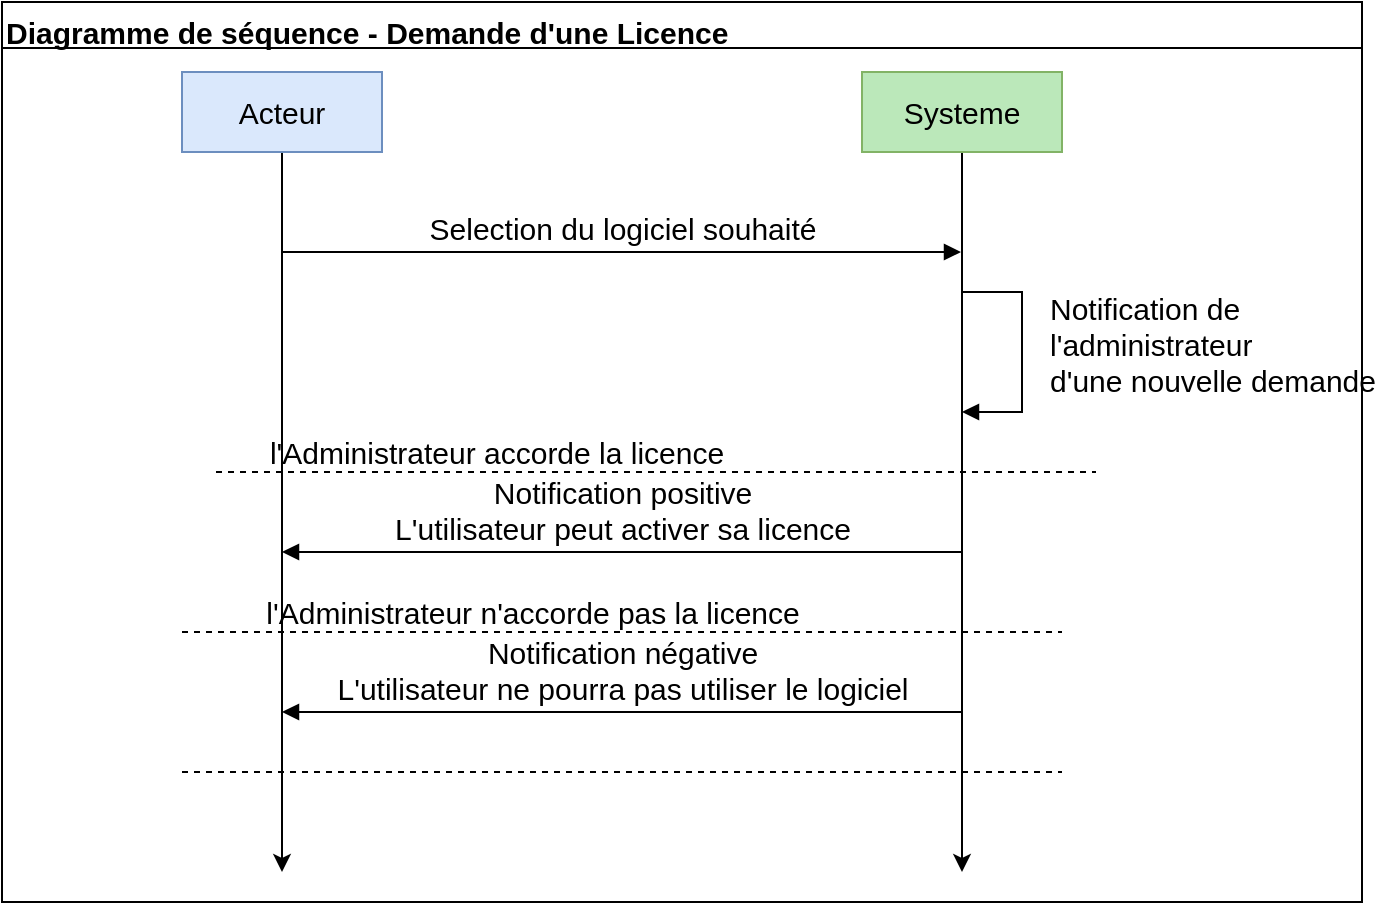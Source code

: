 <mxfile version="15.8.3" type="device"><diagram id="ehqDJ8EhnzG57GSSyQ16" name="Page-1"><mxGraphModel dx="1369" dy="796" grid="1" gridSize="10" guides="1" tooltips="1" connect="1" arrows="1" fold="1" page="1" pageScale="1" pageWidth="850" pageHeight="1100" math="0" shadow="0"><root><mxCell id="0"/><mxCell id="1" parent="0"/><mxCell id="-2VmNVi7tn6QsRxCXmfg-1" value="" style="group;fontSize=15;" vertex="1" connectable="0" parent="1"><mxGeometry x="85" y="50" width="680" height="450" as="geometry"/></mxCell><mxCell id="-2VmNVi7tn6QsRxCXmfg-2" value="Selection du logiciel souhaité" style="html=1;verticalAlign=bottom;endArrow=block;fontSize=15;shadow=0;rounded=0;" edge="1" parent="-2VmNVi7tn6QsRxCXmfg-1"><mxGeometry x="90" y="45" width="80" as="geometry"><mxPoint x="140" y="125" as="sourcePoint"/><mxPoint x="479.5" y="125" as="targetPoint"/></mxGeometry></mxCell><mxCell id="-2VmNVi7tn6QsRxCXmfg-3" style="edgeStyle=orthogonalEdgeStyle;orthogonalLoop=1;jettySize=auto;html=1;shadow=0;fontSize=15;rounded=0;" edge="1" parent="-2VmNVi7tn6QsRxCXmfg-1" source="-2VmNVi7tn6QsRxCXmfg-4"><mxGeometry relative="1" as="geometry"><mxPoint x="140" y="435" as="targetPoint"/></mxGeometry></mxCell><mxCell id="-2VmNVi7tn6QsRxCXmfg-4" value="Acteur" style="whiteSpace=wrap;html=1;shadow=0;fontSize=15;fillColor=#dae8fc;strokeColor=#6c8ebf;rounded=0;" vertex="1" parent="-2VmNVi7tn6QsRxCXmfg-1"><mxGeometry x="90" y="35" width="100" height="40" as="geometry"/></mxCell><mxCell id="-2VmNVi7tn6QsRxCXmfg-5" value="&lt;div style=&quot;font-size: 15px&quot;&gt;Notification de &lt;br&gt;&lt;/div&gt;&lt;div style=&quot;font-size: 15px&quot;&gt;l'administrateur &lt;br style=&quot;font-size: 15px&quot;&gt;&lt;/div&gt;&lt;div style=&quot;font-size: 15px&quot;&gt;d'une nouvelle demande&lt;/div&gt;" style="edgeStyle=orthogonalEdgeStyle;html=1;align=left;spacingLeft=2;endArrow=block;fontSize=15;shadow=0;rounded=0;" edge="1" parent="-2VmNVi7tn6QsRxCXmfg-1"><mxGeometry x="-0.077" y="10" relative="1" as="geometry"><mxPoint x="480" y="145.0" as="sourcePoint"/><Array as="points"><mxPoint x="510" y="145"/><mxPoint x="510" y="205"/></Array><mxPoint x="480" y="205" as="targetPoint"/><mxPoint as="offset"/></mxGeometry></mxCell><mxCell id="-2VmNVi7tn6QsRxCXmfg-6" style="edgeStyle=orthogonalEdgeStyle;orthogonalLoop=1;jettySize=auto;html=1;shadow=0;fontSize=15;rounded=0;" edge="1" parent="-2VmNVi7tn6QsRxCXmfg-1" source="-2VmNVi7tn6QsRxCXmfg-7"><mxGeometry relative="1" as="geometry"><mxPoint x="480" y="435" as="targetPoint"/></mxGeometry></mxCell><mxCell id="-2VmNVi7tn6QsRxCXmfg-7" value="Systeme" style="whiteSpace=wrap;html=1;shadow=0;fontSize=15;fillColor=#BBE8BA;strokeColor=#82b366;rounded=0;" vertex="1" parent="-2VmNVi7tn6QsRxCXmfg-1"><mxGeometry x="430" y="35" width="100" height="40" as="geometry"/></mxCell><mxCell id="-2VmNVi7tn6QsRxCXmfg-8" value="" style="group;rounded=0;fontSize=15;" vertex="1" connectable="0" parent="-2VmNVi7tn6QsRxCXmfg-1"><mxGeometry x="107" y="215" width="440" height="20" as="geometry"/></mxCell><mxCell id="-2VmNVi7tn6QsRxCXmfg-9" value="" style="endArrow=none;dashed=1;html=1;shadow=0;fontSize=15;rounded=0;" edge="1" parent="-2VmNVi7tn6QsRxCXmfg-8"><mxGeometry width="50" height="50" relative="1" as="geometry"><mxPoint y="20" as="sourcePoint"/><mxPoint x="440" y="20" as="targetPoint"/></mxGeometry></mxCell><mxCell id="-2VmNVi7tn6QsRxCXmfg-10" value="l'Administrateur accorde la licence" style="text;html=1;align=center;verticalAlign=middle;resizable=0;points=[];autosize=1;strokeColor=none;fillColor=none;fontSize=15;rounded=0;" vertex="1" parent="-2VmNVi7tn6QsRxCXmfg-8"><mxGeometry x="30" width="220" height="20" as="geometry"/></mxCell><mxCell id="-2VmNVi7tn6QsRxCXmfg-11" value="" style="endArrow=none;dashed=1;html=1;shadow=0;fontSize=15;rounded=0;" edge="1" parent="-2VmNVi7tn6QsRxCXmfg-1"><mxGeometry x="90" y="295" width="50" height="50" as="geometry"><mxPoint x="90" y="315" as="sourcePoint"/><mxPoint x="530" y="315" as="targetPoint"/></mxGeometry></mxCell><mxCell id="-2VmNVi7tn6QsRxCXmfg-12" value="l'Administrateur n'accorde pas la licence" style="text;html=1;align=center;verticalAlign=middle;resizable=0;points=[];autosize=1;strokeColor=none;fillColor=none;fontSize=15;rounded=0;" vertex="1" parent="-2VmNVi7tn6QsRxCXmfg-1"><mxGeometry x="140" y="295" width="250" height="20" as="geometry"/></mxCell><mxCell id="-2VmNVi7tn6QsRxCXmfg-13" value="Notification positive&lt;br style=&quot;font-size: 15px;&quot;&gt;L'utilisateur peut activer sa licence" style="html=1;verticalAlign=bottom;endArrow=block;shadow=0;fontSize=15;rounded=0;" edge="1" parent="-2VmNVi7tn6QsRxCXmfg-1"><mxGeometry width="80" relative="1" as="geometry"><mxPoint x="480" y="275" as="sourcePoint"/><mxPoint x="140" y="275" as="targetPoint"/></mxGeometry></mxCell><mxCell id="-2VmNVi7tn6QsRxCXmfg-14" value="Notification négative&lt;br style=&quot;font-size: 15px;&quot;&gt;L'utilisateur ne pourra pas utiliser le logiciel" style="html=1;verticalAlign=bottom;endArrow=block;shadow=0;fontSize=15;rounded=0;" edge="1" parent="-2VmNVi7tn6QsRxCXmfg-1"><mxGeometry width="80" relative="1" as="geometry"><mxPoint x="480" y="355" as="sourcePoint"/><mxPoint x="140" y="355" as="targetPoint"/></mxGeometry></mxCell><mxCell id="-2VmNVi7tn6QsRxCXmfg-15" value="" style="endArrow=none;dashed=1;html=1;shadow=0;fontSize=15;rounded=0;" edge="1" parent="-2VmNVi7tn6QsRxCXmfg-1"><mxGeometry x="90" y="365" width="50" height="50" as="geometry"><mxPoint x="90" y="385" as="sourcePoint"/><mxPoint x="530" y="385" as="targetPoint"/></mxGeometry></mxCell><mxCell id="-2VmNVi7tn6QsRxCXmfg-16" value="Diagramme de séquence - Demande d'une Licence" style="swimlane;pointerEvents=0;verticalAlign=top;startSize=23;align=left;rounded=0;fontSize=15;" vertex="1" parent="-2VmNVi7tn6QsRxCXmfg-1"><mxGeometry width="680" height="450" as="geometry"/></mxCell></root></mxGraphModel></diagram></mxfile>